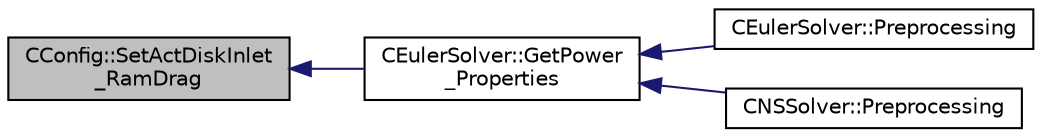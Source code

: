 digraph "CConfig::SetActDiskInlet_RamDrag"
{
  edge [fontname="Helvetica",fontsize="10",labelfontname="Helvetica",labelfontsize="10"];
  node [fontname="Helvetica",fontsize="10",shape=record];
  rankdir="LR";
  Node14084 [label="CConfig::SetActDiskInlet\l_RamDrag",height=0.2,width=0.4,color="black", fillcolor="grey75", style="filled", fontcolor="black"];
  Node14084 -> Node14085 [dir="back",color="midnightblue",fontsize="10",style="solid",fontname="Helvetica"];
  Node14085 [label="CEulerSolver::GetPower\l_Properties",height=0.2,width=0.4,color="black", fillcolor="white", style="filled",URL="$class_c_euler_solver.html#ad8b538a82e5a7a7e3903ec29954b1d07",tooltip="Compute the Fan face Mach number. "];
  Node14085 -> Node14086 [dir="back",color="midnightblue",fontsize="10",style="solid",fontname="Helvetica"];
  Node14086 [label="CEulerSolver::Preprocessing",height=0.2,width=0.4,color="black", fillcolor="white", style="filled",URL="$class_c_euler_solver.html#a8b89e1bfce33284c2d8f5f00f82f3f3f",tooltip="Compute primitive variables and their gradients. "];
  Node14085 -> Node14087 [dir="back",color="midnightblue",fontsize="10",style="solid",fontname="Helvetica"];
  Node14087 [label="CNSSolver::Preprocessing",height=0.2,width=0.4,color="black", fillcolor="white", style="filled",URL="$class_c_n_s_solver.html#a028c83d18cf8520dff2f9628d8a04e4b",tooltip="Restart residual and compute gradients. "];
}
